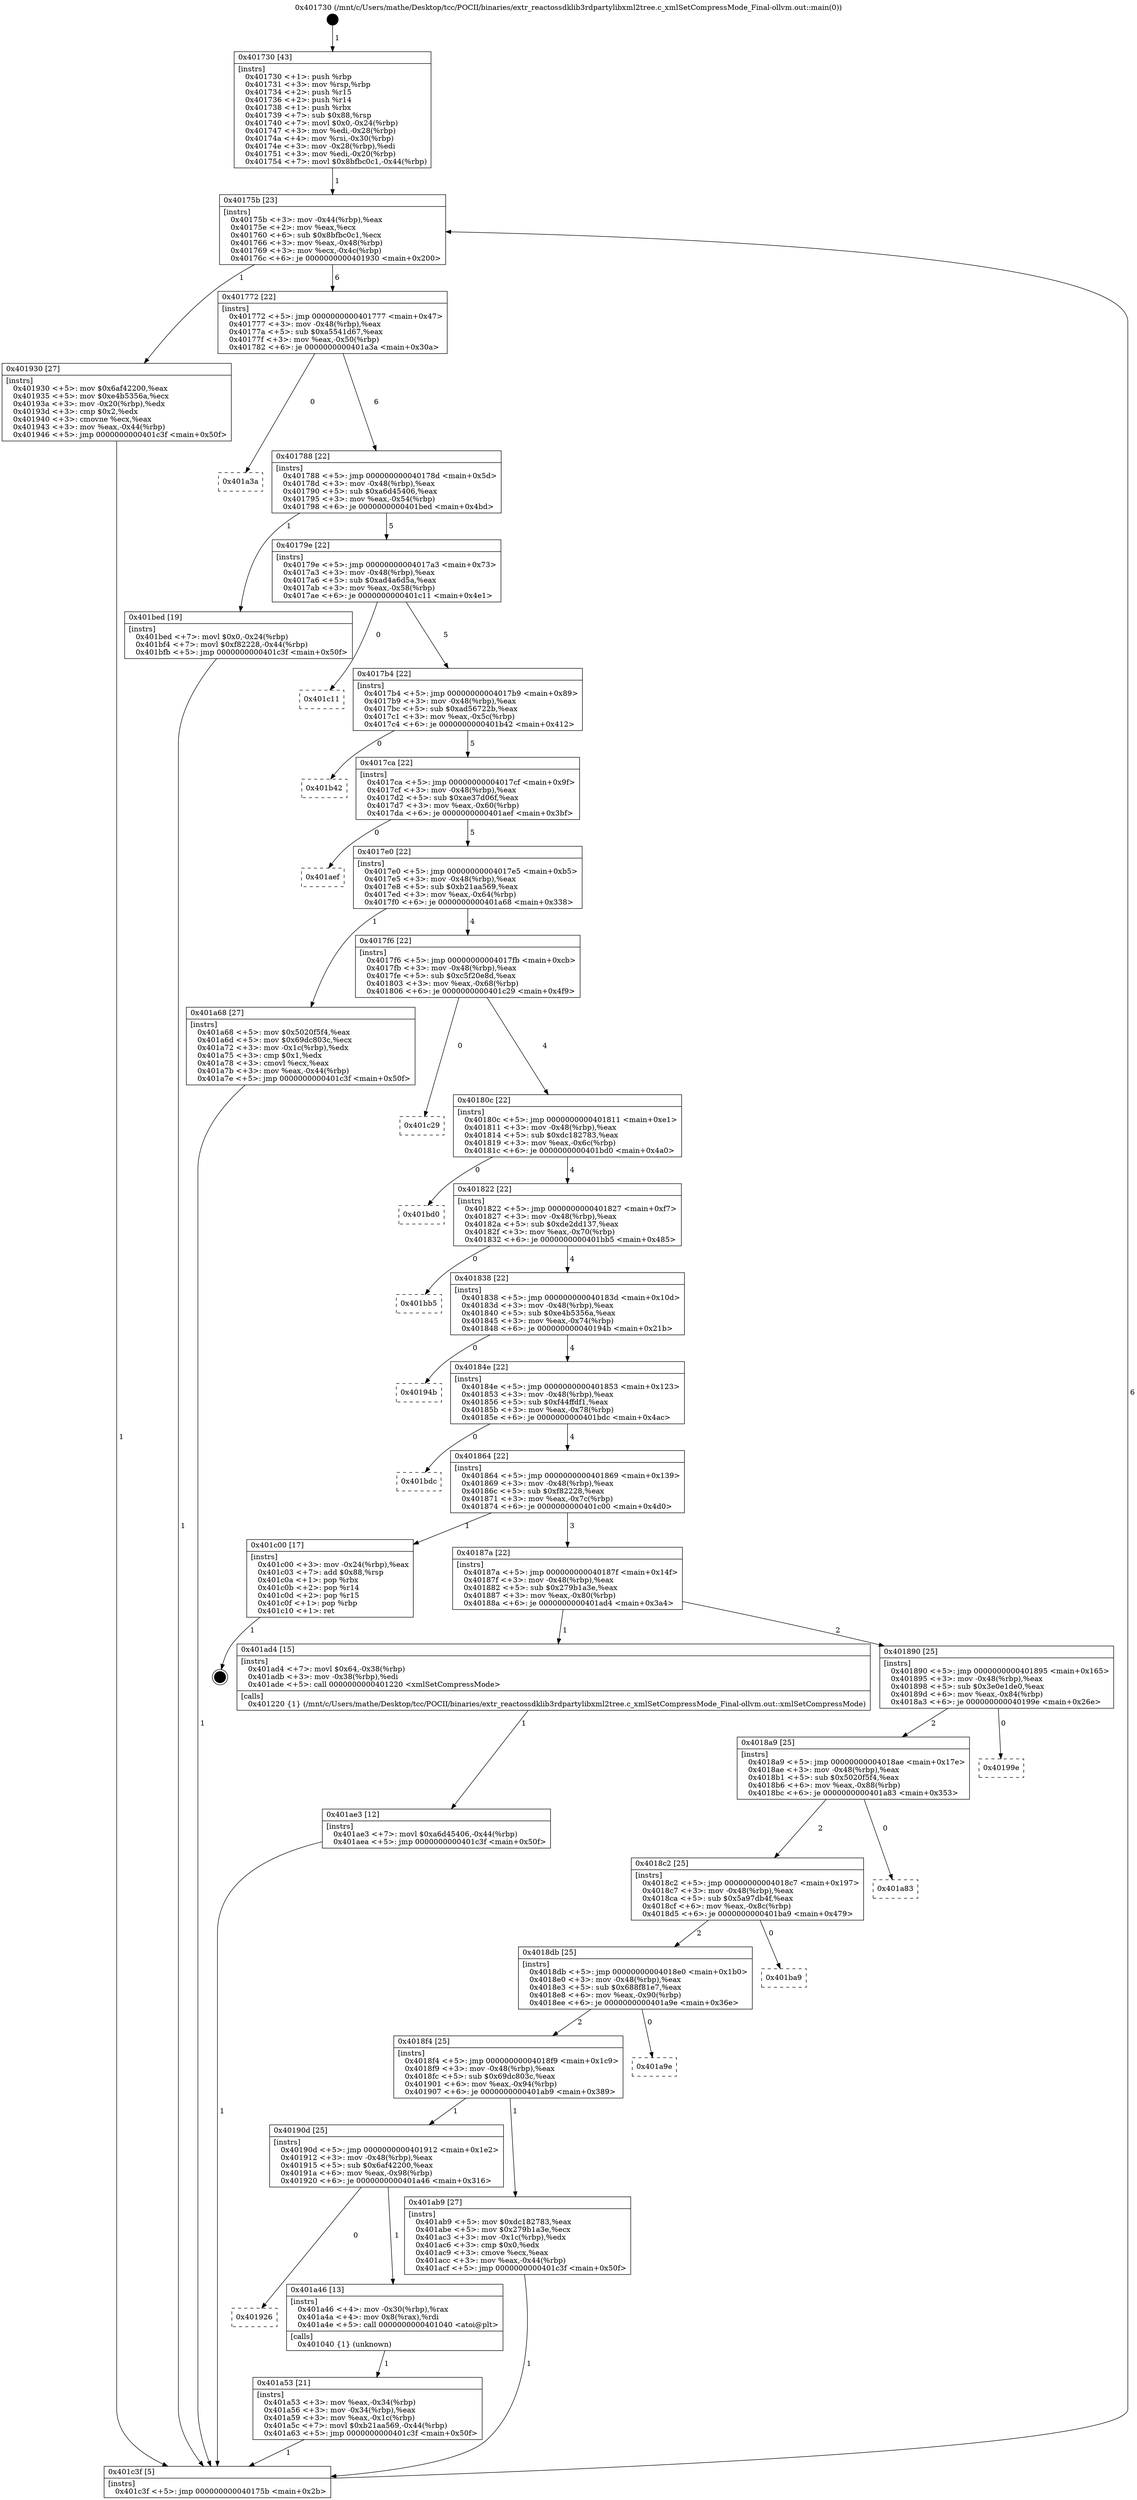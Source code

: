 digraph "0x401730" {
  label = "0x401730 (/mnt/c/Users/mathe/Desktop/tcc/POCII/binaries/extr_reactossdklib3rdpartylibxml2tree.c_xmlSetCompressMode_Final-ollvm.out::main(0))"
  labelloc = "t"
  node[shape=record]

  Entry [label="",width=0.3,height=0.3,shape=circle,fillcolor=black,style=filled]
  "0x40175b" [label="{
     0x40175b [23]\l
     | [instrs]\l
     &nbsp;&nbsp;0x40175b \<+3\>: mov -0x44(%rbp),%eax\l
     &nbsp;&nbsp;0x40175e \<+2\>: mov %eax,%ecx\l
     &nbsp;&nbsp;0x401760 \<+6\>: sub $0x8bfbc0c1,%ecx\l
     &nbsp;&nbsp;0x401766 \<+3\>: mov %eax,-0x48(%rbp)\l
     &nbsp;&nbsp;0x401769 \<+3\>: mov %ecx,-0x4c(%rbp)\l
     &nbsp;&nbsp;0x40176c \<+6\>: je 0000000000401930 \<main+0x200\>\l
  }"]
  "0x401930" [label="{
     0x401930 [27]\l
     | [instrs]\l
     &nbsp;&nbsp;0x401930 \<+5\>: mov $0x6af42200,%eax\l
     &nbsp;&nbsp;0x401935 \<+5\>: mov $0xe4b5356a,%ecx\l
     &nbsp;&nbsp;0x40193a \<+3\>: mov -0x20(%rbp),%edx\l
     &nbsp;&nbsp;0x40193d \<+3\>: cmp $0x2,%edx\l
     &nbsp;&nbsp;0x401940 \<+3\>: cmovne %ecx,%eax\l
     &nbsp;&nbsp;0x401943 \<+3\>: mov %eax,-0x44(%rbp)\l
     &nbsp;&nbsp;0x401946 \<+5\>: jmp 0000000000401c3f \<main+0x50f\>\l
  }"]
  "0x401772" [label="{
     0x401772 [22]\l
     | [instrs]\l
     &nbsp;&nbsp;0x401772 \<+5\>: jmp 0000000000401777 \<main+0x47\>\l
     &nbsp;&nbsp;0x401777 \<+3\>: mov -0x48(%rbp),%eax\l
     &nbsp;&nbsp;0x40177a \<+5\>: sub $0xa5541d67,%eax\l
     &nbsp;&nbsp;0x40177f \<+3\>: mov %eax,-0x50(%rbp)\l
     &nbsp;&nbsp;0x401782 \<+6\>: je 0000000000401a3a \<main+0x30a\>\l
  }"]
  "0x401c3f" [label="{
     0x401c3f [5]\l
     | [instrs]\l
     &nbsp;&nbsp;0x401c3f \<+5\>: jmp 000000000040175b \<main+0x2b\>\l
  }"]
  "0x401730" [label="{
     0x401730 [43]\l
     | [instrs]\l
     &nbsp;&nbsp;0x401730 \<+1\>: push %rbp\l
     &nbsp;&nbsp;0x401731 \<+3\>: mov %rsp,%rbp\l
     &nbsp;&nbsp;0x401734 \<+2\>: push %r15\l
     &nbsp;&nbsp;0x401736 \<+2\>: push %r14\l
     &nbsp;&nbsp;0x401738 \<+1\>: push %rbx\l
     &nbsp;&nbsp;0x401739 \<+7\>: sub $0x88,%rsp\l
     &nbsp;&nbsp;0x401740 \<+7\>: movl $0x0,-0x24(%rbp)\l
     &nbsp;&nbsp;0x401747 \<+3\>: mov %edi,-0x28(%rbp)\l
     &nbsp;&nbsp;0x40174a \<+4\>: mov %rsi,-0x30(%rbp)\l
     &nbsp;&nbsp;0x40174e \<+3\>: mov -0x28(%rbp),%edi\l
     &nbsp;&nbsp;0x401751 \<+3\>: mov %edi,-0x20(%rbp)\l
     &nbsp;&nbsp;0x401754 \<+7\>: movl $0x8bfbc0c1,-0x44(%rbp)\l
  }"]
  Exit [label="",width=0.3,height=0.3,shape=circle,fillcolor=black,style=filled,peripheries=2]
  "0x401a3a" [label="{
     0x401a3a\l
  }", style=dashed]
  "0x401788" [label="{
     0x401788 [22]\l
     | [instrs]\l
     &nbsp;&nbsp;0x401788 \<+5\>: jmp 000000000040178d \<main+0x5d\>\l
     &nbsp;&nbsp;0x40178d \<+3\>: mov -0x48(%rbp),%eax\l
     &nbsp;&nbsp;0x401790 \<+5\>: sub $0xa6d45406,%eax\l
     &nbsp;&nbsp;0x401795 \<+3\>: mov %eax,-0x54(%rbp)\l
     &nbsp;&nbsp;0x401798 \<+6\>: je 0000000000401bed \<main+0x4bd\>\l
  }"]
  "0x401ae3" [label="{
     0x401ae3 [12]\l
     | [instrs]\l
     &nbsp;&nbsp;0x401ae3 \<+7\>: movl $0xa6d45406,-0x44(%rbp)\l
     &nbsp;&nbsp;0x401aea \<+5\>: jmp 0000000000401c3f \<main+0x50f\>\l
  }"]
  "0x401bed" [label="{
     0x401bed [19]\l
     | [instrs]\l
     &nbsp;&nbsp;0x401bed \<+7\>: movl $0x0,-0x24(%rbp)\l
     &nbsp;&nbsp;0x401bf4 \<+7\>: movl $0xf82228,-0x44(%rbp)\l
     &nbsp;&nbsp;0x401bfb \<+5\>: jmp 0000000000401c3f \<main+0x50f\>\l
  }"]
  "0x40179e" [label="{
     0x40179e [22]\l
     | [instrs]\l
     &nbsp;&nbsp;0x40179e \<+5\>: jmp 00000000004017a3 \<main+0x73\>\l
     &nbsp;&nbsp;0x4017a3 \<+3\>: mov -0x48(%rbp),%eax\l
     &nbsp;&nbsp;0x4017a6 \<+5\>: sub $0xad4a6d5a,%eax\l
     &nbsp;&nbsp;0x4017ab \<+3\>: mov %eax,-0x58(%rbp)\l
     &nbsp;&nbsp;0x4017ae \<+6\>: je 0000000000401c11 \<main+0x4e1\>\l
  }"]
  "0x401a53" [label="{
     0x401a53 [21]\l
     | [instrs]\l
     &nbsp;&nbsp;0x401a53 \<+3\>: mov %eax,-0x34(%rbp)\l
     &nbsp;&nbsp;0x401a56 \<+3\>: mov -0x34(%rbp),%eax\l
     &nbsp;&nbsp;0x401a59 \<+3\>: mov %eax,-0x1c(%rbp)\l
     &nbsp;&nbsp;0x401a5c \<+7\>: movl $0xb21aa569,-0x44(%rbp)\l
     &nbsp;&nbsp;0x401a63 \<+5\>: jmp 0000000000401c3f \<main+0x50f\>\l
  }"]
  "0x401c11" [label="{
     0x401c11\l
  }", style=dashed]
  "0x4017b4" [label="{
     0x4017b4 [22]\l
     | [instrs]\l
     &nbsp;&nbsp;0x4017b4 \<+5\>: jmp 00000000004017b9 \<main+0x89\>\l
     &nbsp;&nbsp;0x4017b9 \<+3\>: mov -0x48(%rbp),%eax\l
     &nbsp;&nbsp;0x4017bc \<+5\>: sub $0xad56722b,%eax\l
     &nbsp;&nbsp;0x4017c1 \<+3\>: mov %eax,-0x5c(%rbp)\l
     &nbsp;&nbsp;0x4017c4 \<+6\>: je 0000000000401b42 \<main+0x412\>\l
  }"]
  "0x401926" [label="{
     0x401926\l
  }", style=dashed]
  "0x401b42" [label="{
     0x401b42\l
  }", style=dashed]
  "0x4017ca" [label="{
     0x4017ca [22]\l
     | [instrs]\l
     &nbsp;&nbsp;0x4017ca \<+5\>: jmp 00000000004017cf \<main+0x9f\>\l
     &nbsp;&nbsp;0x4017cf \<+3\>: mov -0x48(%rbp),%eax\l
     &nbsp;&nbsp;0x4017d2 \<+5\>: sub $0xae37d06f,%eax\l
     &nbsp;&nbsp;0x4017d7 \<+3\>: mov %eax,-0x60(%rbp)\l
     &nbsp;&nbsp;0x4017da \<+6\>: je 0000000000401aef \<main+0x3bf\>\l
  }"]
  "0x401a46" [label="{
     0x401a46 [13]\l
     | [instrs]\l
     &nbsp;&nbsp;0x401a46 \<+4\>: mov -0x30(%rbp),%rax\l
     &nbsp;&nbsp;0x401a4a \<+4\>: mov 0x8(%rax),%rdi\l
     &nbsp;&nbsp;0x401a4e \<+5\>: call 0000000000401040 \<atoi@plt\>\l
     | [calls]\l
     &nbsp;&nbsp;0x401040 \{1\} (unknown)\l
  }"]
  "0x401aef" [label="{
     0x401aef\l
  }", style=dashed]
  "0x4017e0" [label="{
     0x4017e0 [22]\l
     | [instrs]\l
     &nbsp;&nbsp;0x4017e0 \<+5\>: jmp 00000000004017e5 \<main+0xb5\>\l
     &nbsp;&nbsp;0x4017e5 \<+3\>: mov -0x48(%rbp),%eax\l
     &nbsp;&nbsp;0x4017e8 \<+5\>: sub $0xb21aa569,%eax\l
     &nbsp;&nbsp;0x4017ed \<+3\>: mov %eax,-0x64(%rbp)\l
     &nbsp;&nbsp;0x4017f0 \<+6\>: je 0000000000401a68 \<main+0x338\>\l
  }"]
  "0x40190d" [label="{
     0x40190d [25]\l
     | [instrs]\l
     &nbsp;&nbsp;0x40190d \<+5\>: jmp 0000000000401912 \<main+0x1e2\>\l
     &nbsp;&nbsp;0x401912 \<+3\>: mov -0x48(%rbp),%eax\l
     &nbsp;&nbsp;0x401915 \<+5\>: sub $0x6af42200,%eax\l
     &nbsp;&nbsp;0x40191a \<+6\>: mov %eax,-0x98(%rbp)\l
     &nbsp;&nbsp;0x401920 \<+6\>: je 0000000000401a46 \<main+0x316\>\l
  }"]
  "0x401a68" [label="{
     0x401a68 [27]\l
     | [instrs]\l
     &nbsp;&nbsp;0x401a68 \<+5\>: mov $0x5020f5f4,%eax\l
     &nbsp;&nbsp;0x401a6d \<+5\>: mov $0x69dc803c,%ecx\l
     &nbsp;&nbsp;0x401a72 \<+3\>: mov -0x1c(%rbp),%edx\l
     &nbsp;&nbsp;0x401a75 \<+3\>: cmp $0x1,%edx\l
     &nbsp;&nbsp;0x401a78 \<+3\>: cmovl %ecx,%eax\l
     &nbsp;&nbsp;0x401a7b \<+3\>: mov %eax,-0x44(%rbp)\l
     &nbsp;&nbsp;0x401a7e \<+5\>: jmp 0000000000401c3f \<main+0x50f\>\l
  }"]
  "0x4017f6" [label="{
     0x4017f6 [22]\l
     | [instrs]\l
     &nbsp;&nbsp;0x4017f6 \<+5\>: jmp 00000000004017fb \<main+0xcb\>\l
     &nbsp;&nbsp;0x4017fb \<+3\>: mov -0x48(%rbp),%eax\l
     &nbsp;&nbsp;0x4017fe \<+5\>: sub $0xc5f20e8d,%eax\l
     &nbsp;&nbsp;0x401803 \<+3\>: mov %eax,-0x68(%rbp)\l
     &nbsp;&nbsp;0x401806 \<+6\>: je 0000000000401c29 \<main+0x4f9\>\l
  }"]
  "0x401ab9" [label="{
     0x401ab9 [27]\l
     | [instrs]\l
     &nbsp;&nbsp;0x401ab9 \<+5\>: mov $0xdc182783,%eax\l
     &nbsp;&nbsp;0x401abe \<+5\>: mov $0x279b1a3e,%ecx\l
     &nbsp;&nbsp;0x401ac3 \<+3\>: mov -0x1c(%rbp),%edx\l
     &nbsp;&nbsp;0x401ac6 \<+3\>: cmp $0x0,%edx\l
     &nbsp;&nbsp;0x401ac9 \<+3\>: cmove %ecx,%eax\l
     &nbsp;&nbsp;0x401acc \<+3\>: mov %eax,-0x44(%rbp)\l
     &nbsp;&nbsp;0x401acf \<+5\>: jmp 0000000000401c3f \<main+0x50f\>\l
  }"]
  "0x401c29" [label="{
     0x401c29\l
  }", style=dashed]
  "0x40180c" [label="{
     0x40180c [22]\l
     | [instrs]\l
     &nbsp;&nbsp;0x40180c \<+5\>: jmp 0000000000401811 \<main+0xe1\>\l
     &nbsp;&nbsp;0x401811 \<+3\>: mov -0x48(%rbp),%eax\l
     &nbsp;&nbsp;0x401814 \<+5\>: sub $0xdc182783,%eax\l
     &nbsp;&nbsp;0x401819 \<+3\>: mov %eax,-0x6c(%rbp)\l
     &nbsp;&nbsp;0x40181c \<+6\>: je 0000000000401bd0 \<main+0x4a0\>\l
  }"]
  "0x4018f4" [label="{
     0x4018f4 [25]\l
     | [instrs]\l
     &nbsp;&nbsp;0x4018f4 \<+5\>: jmp 00000000004018f9 \<main+0x1c9\>\l
     &nbsp;&nbsp;0x4018f9 \<+3\>: mov -0x48(%rbp),%eax\l
     &nbsp;&nbsp;0x4018fc \<+5\>: sub $0x69dc803c,%eax\l
     &nbsp;&nbsp;0x401901 \<+6\>: mov %eax,-0x94(%rbp)\l
     &nbsp;&nbsp;0x401907 \<+6\>: je 0000000000401ab9 \<main+0x389\>\l
  }"]
  "0x401bd0" [label="{
     0x401bd0\l
  }", style=dashed]
  "0x401822" [label="{
     0x401822 [22]\l
     | [instrs]\l
     &nbsp;&nbsp;0x401822 \<+5\>: jmp 0000000000401827 \<main+0xf7\>\l
     &nbsp;&nbsp;0x401827 \<+3\>: mov -0x48(%rbp),%eax\l
     &nbsp;&nbsp;0x40182a \<+5\>: sub $0xde2dd137,%eax\l
     &nbsp;&nbsp;0x40182f \<+3\>: mov %eax,-0x70(%rbp)\l
     &nbsp;&nbsp;0x401832 \<+6\>: je 0000000000401bb5 \<main+0x485\>\l
  }"]
  "0x401a9e" [label="{
     0x401a9e\l
  }", style=dashed]
  "0x401bb5" [label="{
     0x401bb5\l
  }", style=dashed]
  "0x401838" [label="{
     0x401838 [22]\l
     | [instrs]\l
     &nbsp;&nbsp;0x401838 \<+5\>: jmp 000000000040183d \<main+0x10d\>\l
     &nbsp;&nbsp;0x40183d \<+3\>: mov -0x48(%rbp),%eax\l
     &nbsp;&nbsp;0x401840 \<+5\>: sub $0xe4b5356a,%eax\l
     &nbsp;&nbsp;0x401845 \<+3\>: mov %eax,-0x74(%rbp)\l
     &nbsp;&nbsp;0x401848 \<+6\>: je 000000000040194b \<main+0x21b\>\l
  }"]
  "0x4018db" [label="{
     0x4018db [25]\l
     | [instrs]\l
     &nbsp;&nbsp;0x4018db \<+5\>: jmp 00000000004018e0 \<main+0x1b0\>\l
     &nbsp;&nbsp;0x4018e0 \<+3\>: mov -0x48(%rbp),%eax\l
     &nbsp;&nbsp;0x4018e3 \<+5\>: sub $0x688f81e7,%eax\l
     &nbsp;&nbsp;0x4018e8 \<+6\>: mov %eax,-0x90(%rbp)\l
     &nbsp;&nbsp;0x4018ee \<+6\>: je 0000000000401a9e \<main+0x36e\>\l
  }"]
  "0x40194b" [label="{
     0x40194b\l
  }", style=dashed]
  "0x40184e" [label="{
     0x40184e [22]\l
     | [instrs]\l
     &nbsp;&nbsp;0x40184e \<+5\>: jmp 0000000000401853 \<main+0x123\>\l
     &nbsp;&nbsp;0x401853 \<+3\>: mov -0x48(%rbp),%eax\l
     &nbsp;&nbsp;0x401856 \<+5\>: sub $0xf44ffdf1,%eax\l
     &nbsp;&nbsp;0x40185b \<+3\>: mov %eax,-0x78(%rbp)\l
     &nbsp;&nbsp;0x40185e \<+6\>: je 0000000000401bdc \<main+0x4ac\>\l
  }"]
  "0x401ba9" [label="{
     0x401ba9\l
  }", style=dashed]
  "0x401bdc" [label="{
     0x401bdc\l
  }", style=dashed]
  "0x401864" [label="{
     0x401864 [22]\l
     | [instrs]\l
     &nbsp;&nbsp;0x401864 \<+5\>: jmp 0000000000401869 \<main+0x139\>\l
     &nbsp;&nbsp;0x401869 \<+3\>: mov -0x48(%rbp),%eax\l
     &nbsp;&nbsp;0x40186c \<+5\>: sub $0xf82228,%eax\l
     &nbsp;&nbsp;0x401871 \<+3\>: mov %eax,-0x7c(%rbp)\l
     &nbsp;&nbsp;0x401874 \<+6\>: je 0000000000401c00 \<main+0x4d0\>\l
  }"]
  "0x4018c2" [label="{
     0x4018c2 [25]\l
     | [instrs]\l
     &nbsp;&nbsp;0x4018c2 \<+5\>: jmp 00000000004018c7 \<main+0x197\>\l
     &nbsp;&nbsp;0x4018c7 \<+3\>: mov -0x48(%rbp),%eax\l
     &nbsp;&nbsp;0x4018ca \<+5\>: sub $0x5a97db4f,%eax\l
     &nbsp;&nbsp;0x4018cf \<+6\>: mov %eax,-0x8c(%rbp)\l
     &nbsp;&nbsp;0x4018d5 \<+6\>: je 0000000000401ba9 \<main+0x479\>\l
  }"]
  "0x401c00" [label="{
     0x401c00 [17]\l
     | [instrs]\l
     &nbsp;&nbsp;0x401c00 \<+3\>: mov -0x24(%rbp),%eax\l
     &nbsp;&nbsp;0x401c03 \<+7\>: add $0x88,%rsp\l
     &nbsp;&nbsp;0x401c0a \<+1\>: pop %rbx\l
     &nbsp;&nbsp;0x401c0b \<+2\>: pop %r14\l
     &nbsp;&nbsp;0x401c0d \<+2\>: pop %r15\l
     &nbsp;&nbsp;0x401c0f \<+1\>: pop %rbp\l
     &nbsp;&nbsp;0x401c10 \<+1\>: ret\l
  }"]
  "0x40187a" [label="{
     0x40187a [22]\l
     | [instrs]\l
     &nbsp;&nbsp;0x40187a \<+5\>: jmp 000000000040187f \<main+0x14f\>\l
     &nbsp;&nbsp;0x40187f \<+3\>: mov -0x48(%rbp),%eax\l
     &nbsp;&nbsp;0x401882 \<+5\>: sub $0x279b1a3e,%eax\l
     &nbsp;&nbsp;0x401887 \<+3\>: mov %eax,-0x80(%rbp)\l
     &nbsp;&nbsp;0x40188a \<+6\>: je 0000000000401ad4 \<main+0x3a4\>\l
  }"]
  "0x401a83" [label="{
     0x401a83\l
  }", style=dashed]
  "0x401ad4" [label="{
     0x401ad4 [15]\l
     | [instrs]\l
     &nbsp;&nbsp;0x401ad4 \<+7\>: movl $0x64,-0x38(%rbp)\l
     &nbsp;&nbsp;0x401adb \<+3\>: mov -0x38(%rbp),%edi\l
     &nbsp;&nbsp;0x401ade \<+5\>: call 0000000000401220 \<xmlSetCompressMode\>\l
     | [calls]\l
     &nbsp;&nbsp;0x401220 \{1\} (/mnt/c/Users/mathe/Desktop/tcc/POCII/binaries/extr_reactossdklib3rdpartylibxml2tree.c_xmlSetCompressMode_Final-ollvm.out::xmlSetCompressMode)\l
  }"]
  "0x401890" [label="{
     0x401890 [25]\l
     | [instrs]\l
     &nbsp;&nbsp;0x401890 \<+5\>: jmp 0000000000401895 \<main+0x165\>\l
     &nbsp;&nbsp;0x401895 \<+3\>: mov -0x48(%rbp),%eax\l
     &nbsp;&nbsp;0x401898 \<+5\>: sub $0x3e0e1de0,%eax\l
     &nbsp;&nbsp;0x40189d \<+6\>: mov %eax,-0x84(%rbp)\l
     &nbsp;&nbsp;0x4018a3 \<+6\>: je 000000000040199e \<main+0x26e\>\l
  }"]
  "0x4018a9" [label="{
     0x4018a9 [25]\l
     | [instrs]\l
     &nbsp;&nbsp;0x4018a9 \<+5\>: jmp 00000000004018ae \<main+0x17e\>\l
     &nbsp;&nbsp;0x4018ae \<+3\>: mov -0x48(%rbp),%eax\l
     &nbsp;&nbsp;0x4018b1 \<+5\>: sub $0x5020f5f4,%eax\l
     &nbsp;&nbsp;0x4018b6 \<+6\>: mov %eax,-0x88(%rbp)\l
     &nbsp;&nbsp;0x4018bc \<+6\>: je 0000000000401a83 \<main+0x353\>\l
  }"]
  "0x40199e" [label="{
     0x40199e\l
  }", style=dashed]
  Entry -> "0x401730" [label=" 1"]
  "0x40175b" -> "0x401930" [label=" 1"]
  "0x40175b" -> "0x401772" [label=" 6"]
  "0x401930" -> "0x401c3f" [label=" 1"]
  "0x401730" -> "0x40175b" [label=" 1"]
  "0x401c3f" -> "0x40175b" [label=" 6"]
  "0x401c00" -> Exit [label=" 1"]
  "0x401772" -> "0x401a3a" [label=" 0"]
  "0x401772" -> "0x401788" [label=" 6"]
  "0x401bed" -> "0x401c3f" [label=" 1"]
  "0x401788" -> "0x401bed" [label=" 1"]
  "0x401788" -> "0x40179e" [label=" 5"]
  "0x401ae3" -> "0x401c3f" [label=" 1"]
  "0x40179e" -> "0x401c11" [label=" 0"]
  "0x40179e" -> "0x4017b4" [label=" 5"]
  "0x401ad4" -> "0x401ae3" [label=" 1"]
  "0x4017b4" -> "0x401b42" [label=" 0"]
  "0x4017b4" -> "0x4017ca" [label=" 5"]
  "0x401ab9" -> "0x401c3f" [label=" 1"]
  "0x4017ca" -> "0x401aef" [label=" 0"]
  "0x4017ca" -> "0x4017e0" [label=" 5"]
  "0x401a68" -> "0x401c3f" [label=" 1"]
  "0x4017e0" -> "0x401a68" [label=" 1"]
  "0x4017e0" -> "0x4017f6" [label=" 4"]
  "0x401a46" -> "0x401a53" [label=" 1"]
  "0x4017f6" -> "0x401c29" [label=" 0"]
  "0x4017f6" -> "0x40180c" [label=" 4"]
  "0x40190d" -> "0x401926" [label=" 0"]
  "0x40180c" -> "0x401bd0" [label=" 0"]
  "0x40180c" -> "0x401822" [label=" 4"]
  "0x401a53" -> "0x401c3f" [label=" 1"]
  "0x401822" -> "0x401bb5" [label=" 0"]
  "0x401822" -> "0x401838" [label=" 4"]
  "0x4018f4" -> "0x40190d" [label=" 1"]
  "0x401838" -> "0x40194b" [label=" 0"]
  "0x401838" -> "0x40184e" [label=" 4"]
  "0x40190d" -> "0x401a46" [label=" 1"]
  "0x40184e" -> "0x401bdc" [label=" 0"]
  "0x40184e" -> "0x401864" [label=" 4"]
  "0x4018db" -> "0x4018f4" [label=" 2"]
  "0x401864" -> "0x401c00" [label=" 1"]
  "0x401864" -> "0x40187a" [label=" 3"]
  "0x4018f4" -> "0x401ab9" [label=" 1"]
  "0x40187a" -> "0x401ad4" [label=" 1"]
  "0x40187a" -> "0x401890" [label=" 2"]
  "0x4018c2" -> "0x4018db" [label=" 2"]
  "0x401890" -> "0x40199e" [label=" 0"]
  "0x401890" -> "0x4018a9" [label=" 2"]
  "0x4018c2" -> "0x401ba9" [label=" 0"]
  "0x4018a9" -> "0x401a83" [label=" 0"]
  "0x4018a9" -> "0x4018c2" [label=" 2"]
  "0x4018db" -> "0x401a9e" [label=" 0"]
}

